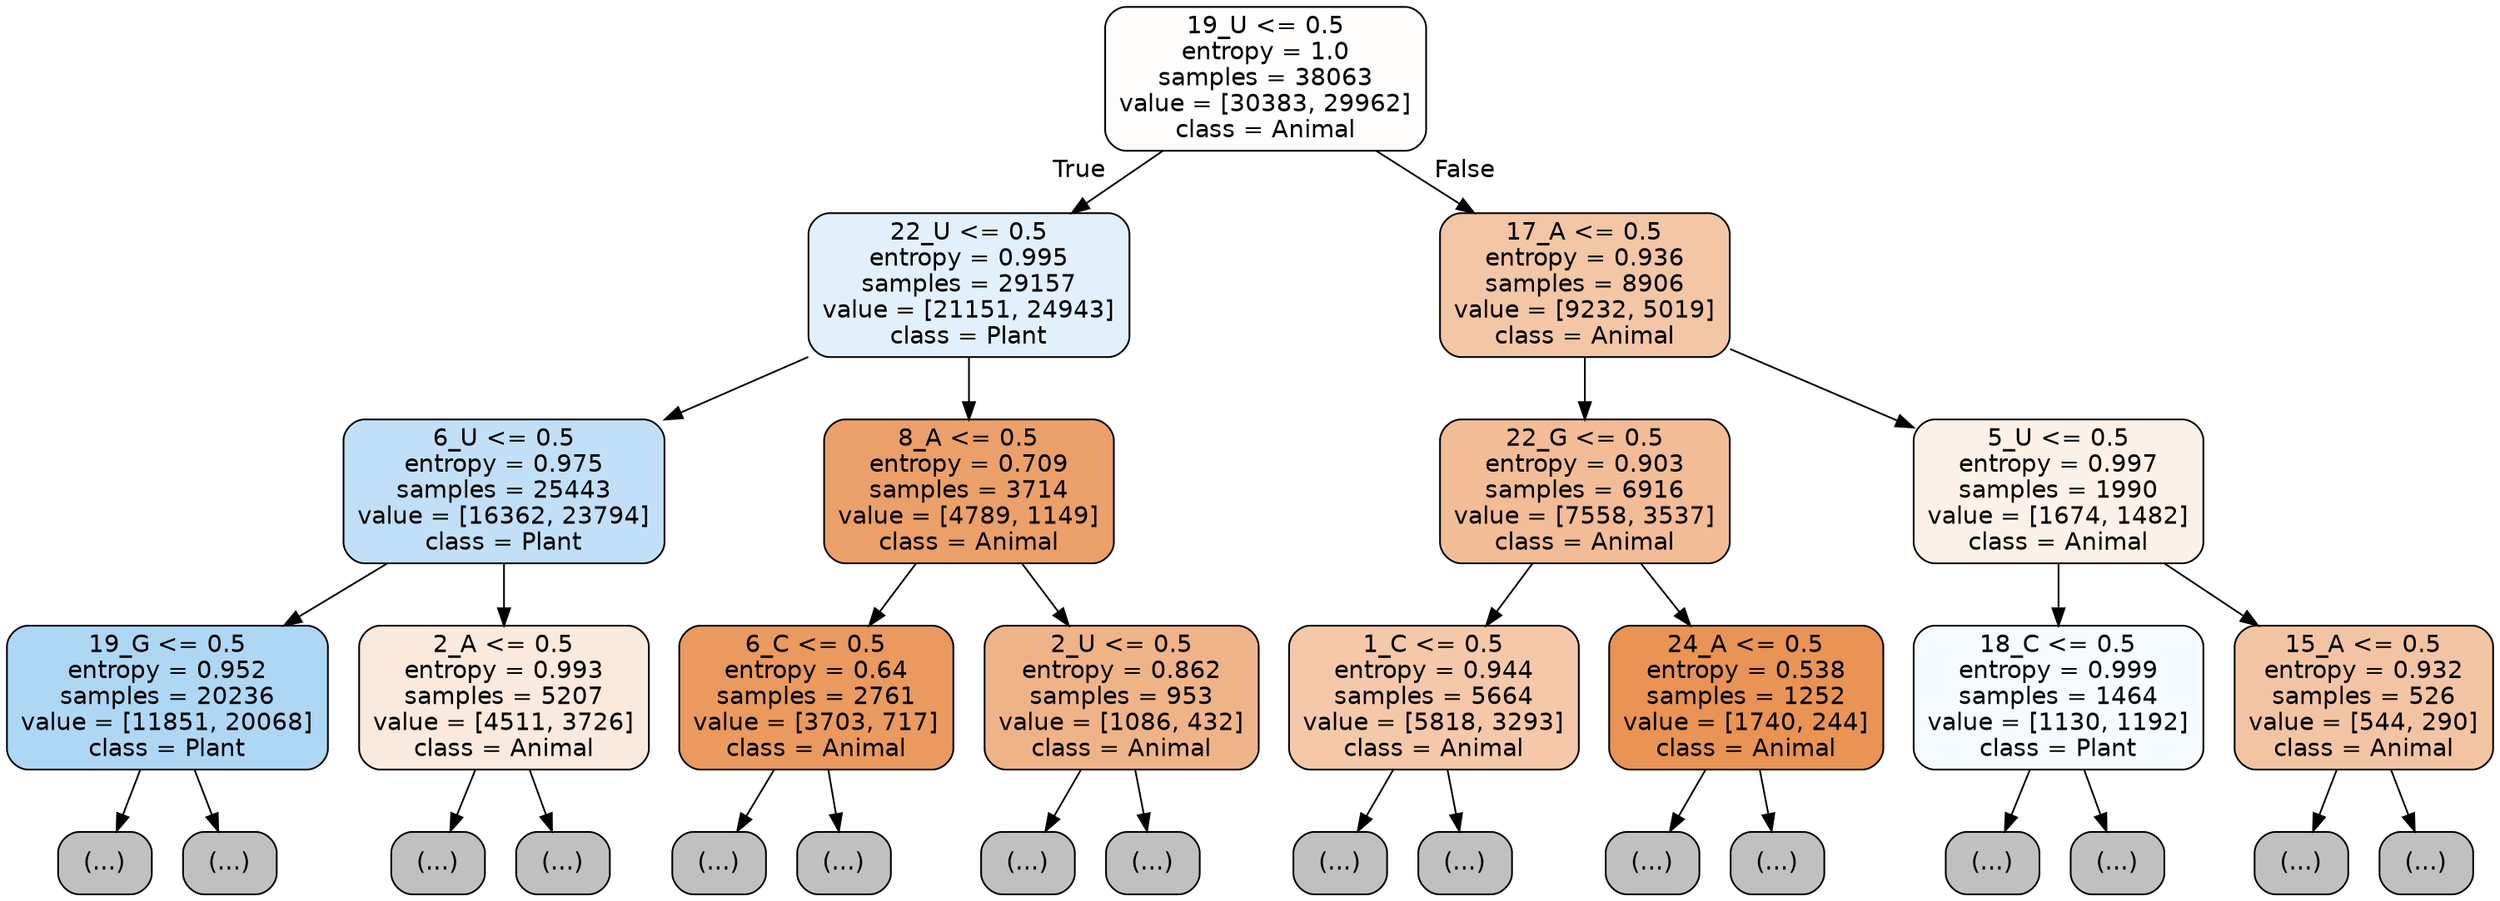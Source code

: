 digraph Tree {
node [shape=box, style="filled, rounded", color="black", fontname="helvetica"] ;
edge [fontname="helvetica"] ;
0 [label="19_U <= 0.5\nentropy = 1.0\nsamples = 38063\nvalue = [30383, 29962]\nclass = Animal", fillcolor="#fffdfc"] ;
1 [label="22_U <= 0.5\nentropy = 0.995\nsamples = 29157\nvalue = [21151, 24943]\nclass = Plant", fillcolor="#e1f0fb"] ;
0 -> 1 [labeldistance=2.5, labelangle=45, headlabel="True"] ;
2 [label="6_U <= 0.5\nentropy = 0.975\nsamples = 25443\nvalue = [16362, 23794]\nclass = Plant", fillcolor="#c1e0f7"] ;
1 -> 2 ;
3 [label="19_G <= 0.5\nentropy = 0.952\nsamples = 20236\nvalue = [11851, 20068]\nclass = Plant", fillcolor="#aed7f4"] ;
2 -> 3 ;
4 [label="(...)", fillcolor="#C0C0C0"] ;
3 -> 4 ;
5271 [label="(...)", fillcolor="#C0C0C0"] ;
3 -> 5271 ;
8150 [label="2_A <= 0.5\nentropy = 0.993\nsamples = 5207\nvalue = [4511, 3726]\nclass = Animal", fillcolor="#fae9dd"] ;
2 -> 8150 ;
8151 [label="(...)", fillcolor="#C0C0C0"] ;
8150 -> 8151 ;
10384 [label="(...)", fillcolor="#C0C0C0"] ;
8150 -> 10384 ;
11061 [label="8_A <= 0.5\nentropy = 0.709\nsamples = 3714\nvalue = [4789, 1149]\nclass = Animal", fillcolor="#eb9f69"] ;
1 -> 11061 ;
11062 [label="6_C <= 0.5\nentropy = 0.64\nsamples = 2761\nvalue = [3703, 717]\nclass = Animal", fillcolor="#ea995f"] ;
11061 -> 11062 ;
11063 [label="(...)", fillcolor="#C0C0C0"] ;
11062 -> 11063 ;
11904 [label="(...)", fillcolor="#C0C0C0"] ;
11062 -> 11904 ;
12073 [label="2_U <= 0.5\nentropy = 0.862\nsamples = 953\nvalue = [1086, 432]\nclass = Animal", fillcolor="#efb388"] ;
11061 -> 12073 ;
12074 [label="(...)", fillcolor="#C0C0C0"] ;
12073 -> 12074 ;
12353 [label="(...)", fillcolor="#C0C0C0"] ;
12073 -> 12353 ;
12478 [label="17_A <= 0.5\nentropy = 0.936\nsamples = 8906\nvalue = [9232, 5019]\nclass = Animal", fillcolor="#f3c6a5"] ;
0 -> 12478 [labeldistance=2.5, labelangle=-45, headlabel="False"] ;
12479 [label="22_G <= 0.5\nentropy = 0.903\nsamples = 6916\nvalue = [7558, 3537]\nclass = Animal", fillcolor="#f1bc96"] ;
12478 -> 12479 ;
12480 [label="1_C <= 0.5\nentropy = 0.944\nsamples = 5664\nvalue = [5818, 3293]\nclass = Animal", fillcolor="#f4c8a9"] ;
12479 -> 12480 ;
12481 [label="(...)", fillcolor="#C0C0C0"] ;
12480 -> 12481 ;
15020 [label="(...)", fillcolor="#C0C0C0"] ;
12480 -> 15020 ;
15533 [label="24_A <= 0.5\nentropy = 0.538\nsamples = 1252\nvalue = [1740, 244]\nclass = Animal", fillcolor="#e99355"] ;
12479 -> 15533 ;
15534 [label="(...)", fillcolor="#C0C0C0"] ;
15533 -> 15534 ;
15897 [label="(...)", fillcolor="#C0C0C0"] ;
15533 -> 15897 ;
15926 [label="5_U <= 0.5\nentropy = 0.997\nsamples = 1990\nvalue = [1674, 1482]\nclass = Animal", fillcolor="#fcf1e8"] ;
12478 -> 15926 ;
15927 [label="18_C <= 0.5\nentropy = 0.999\nsamples = 1464\nvalue = [1130, 1192]\nclass = Plant", fillcolor="#f5fafe"] ;
15926 -> 15927 ;
15928 [label="(...)", fillcolor="#C0C0C0"] ;
15927 -> 15928 ;
16471 [label="(...)", fillcolor="#C0C0C0"] ;
15927 -> 16471 ;
16682 [label="15_A <= 0.5\nentropy = 0.932\nsamples = 526\nvalue = [544, 290]\nclass = Animal", fillcolor="#f3c4a3"] ;
15926 -> 16682 ;
16683 [label="(...)", fillcolor="#C0C0C0"] ;
16682 -> 16683 ;
16910 [label="(...)", fillcolor="#C0C0C0"] ;
16682 -> 16910 ;
}